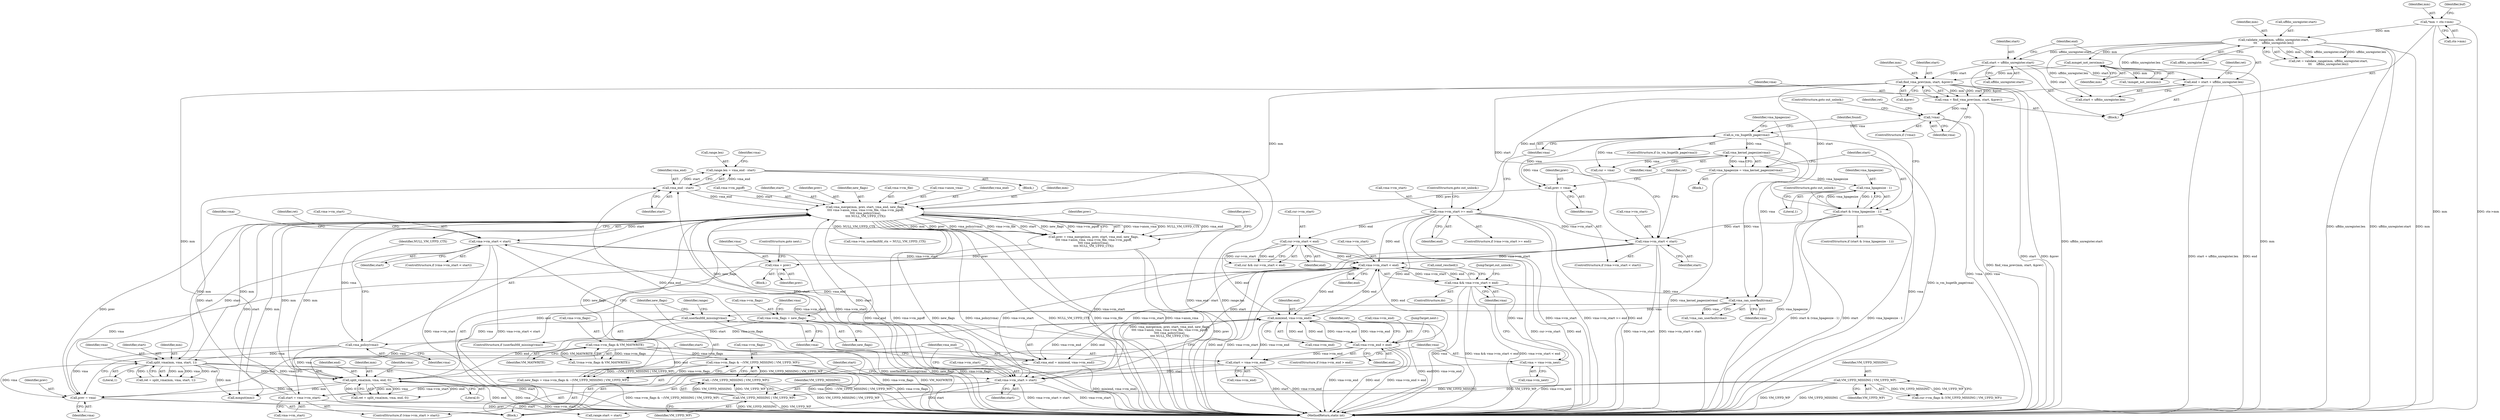 digraph "0_linux_29ec90660d68bbdd69507c1c8b4e33aa299278b1_0@integer" {
"1000338" [label="(Call,range.len = vma_end - start)"];
"1000342" [label="(Call,vma_end - start)"];
"1000321" [label="(Call,vma_end = min(end, vma->vm_end))"];
"1000323" [label="(Call,min(end, vma->vm_end))"];
"1000451" [label="(Call,vma->vm_start < end)"];
"1000311" [label="(Call,vma->vm_start > start)"];
"1000391" [label="(Call,vma->vm_start < start)"];
"1000365" [label="(Call,vma_merge(mm, prev, start, vma_end, new_flags,\n\t\t\t\t vma->anon_vma, vma->vm_file, vma->vm_pgoff,\n\t\t\t\t vma_policy(vma),\n\t\t\t\t NULL_VM_UFFD_CTX))"];
"1000186" [label="(Call,find_vma_prev(mm, start, &prev))"];
"1000176" [label="(Call,mmget_not_zero(mm))"];
"1000147" [label="(Call,validate_range(mm, uffdio_unregister.start,\n\t\t\t     uffdio_unregister.len))"];
"1000112" [label="(Call,*mm = ctx->mm)"];
"1000158" [label="(Call,start = uffdio_unregister.start)"];
"1000399" [label="(Call,split_vma(mm, vma, start, 1))"];
"1000380" [label="(Call,vma_policy(vma))"];
"1000329" [label="(Call,userfaultfd_missing(vma))"];
"1000293" [label="(Call,vma_can_userfault(vma))"];
"1000449" [label="(Call,vma && vma->vm_start < end)"];
"1000444" [label="(Call,vma = vma->vm_next)"];
"1000213" [label="(Call,vma_kernel_pagesize(vma))"];
"1000207" [label="(Call,is_vm_hugetlb_page(vma))"];
"1000192" [label="(Call,!vma)"];
"1000184" [label="(Call,vma = find_vma_prev(mm, start, &prev))"];
"1000416" [label="(Call,split_vma(mm, vma, end, 0))"];
"1000408" [label="(Call,vma->vm_end > end)"];
"1000436" [label="(Call,prev = vma)"];
"1000386" [label="(Call,vma = prev)"];
"1000363" [label="(Call,prev = vma_merge(mm, prev, start, vma_end, new_flags,\n\t\t\t\t vma->anon_vma, vma->vm_file, vma->vm_pgoff,\n\t\t\t\t vma_policy(vma),\n\t\t\t\t NULL_VM_UFFD_CTX))"];
"1000282" [label="(Call,prev = vma)"];
"1000316" [label="(Call,start = vma->vm_start)"];
"1000353" [label="(Call,new_flags = vma->vm_flags & ~(VM_UFFD_MISSING | VM_UFFD_WP))"];
"1000355" [label="(Call,vma->vm_flags & ~(VM_UFFD_MISSING | VM_UFFD_WP))"];
"1000297" [label="(Call,vma->vm_flags & VM_MAYWRITE)"];
"1000425" [label="(Call,vma->vm_flags = new_flags)"];
"1000359" [label="(Call,~(VM_UFFD_MISSING | VM_UFFD_WP))"];
"1000360" [label="(Call,VM_UFFD_MISSING | VM_UFFD_WP)"];
"1000262" [label="(Call,VM_UFFD_MISSING | VM_UFFD_WP)"];
"1000277" [label="(Call,vma->vm_start < start)"];
"1000200" [label="(Call,vma->vm_start >= end)"];
"1000163" [label="(Call,end = start + uffdio_unregister.len)"];
"1000216" [label="(Call,start & (vma_hpagesize - 1))"];
"1000218" [label="(Call,vma_hpagesize - 1)"];
"1000211" [label="(Call,vma_hpagesize = vma_kernel_pagesize(vma))"];
"1000439" [label="(Call,start = vma->vm_end)"];
"1000235" [label="(Call,cur->vm_start < end)"];
"1000204" [label="(Identifier,end)"];
"1000414" [label="(Call,ret = split_vma(mm, vma, end, 0))"];
"1000110" [label="(Block,)"];
"1000276" [label="(ControlStructure,if (vma->vm_start < start))"];
"1000382" [label="(Identifier,NULL_VM_UFFD_CTX)"];
"1000438" [label="(Identifier,vma)"];
"1000430" [label="(Call,vma->vm_userfaultfd_ctx = NULL_VM_UFFD_CTX)"];
"1000364" [label="(Identifier,prev)"];
"1000450" [label="(Identifier,vma)"];
"1000281" [label="(Identifier,start)"];
"1000113" [label="(Identifier,mm)"];
"1000196" [label="(Identifier,ret)"];
"1000194" [label="(ControlStructure,goto out_unlock;)"];
"1000175" [label="(Call,!mmget_not_zero(mm))"];
"1000219" [label="(Identifier,vma_hpagesize)"];
"1000215" [label="(ControlStructure,if (start & (vma_hpagesize - 1)))"];
"1000176" [label="(Call,mmget_not_zero(mm))"];
"1000263" [label="(Identifier,VM_UFFD_MISSING)"];
"1000407" [label="(ControlStructure,if (vma->vm_end > end))"];
"1000419" [label="(Identifier,end)"];
"1000417" [label="(Identifier,mm)"];
"1000388" [label="(Identifier,prev)"];
"1000436" [label="(Call,prev = vma)"];
"1000397" [label="(Call,ret = split_vma(mm, vma, start, 1))"];
"1000212" [label="(Identifier,vma_hpagesize)"];
"1000188" [label="(Identifier,start)"];
"1000355" [label="(Call,vma->vm_flags & ~(VM_UFFD_MISSING | VM_UFFD_WP))"];
"1000403" [label="(Literal,1)"];
"1000311" [label="(Call,vma->vm_start > start)"];
"1000321" [label="(Call,vma_end = min(end, vma->vm_end))"];
"1000262" [label="(Call,VM_UFFD_MISSING | VM_UFFD_WP)"];
"1000384" [label="(Identifier,prev)"];
"1000377" [label="(Call,vma->vm_pgoff)"];
"1000152" [label="(Call,uffdio_unregister.len)"];
"1000368" [label="(Identifier,start)"];
"1000387" [label="(Identifier,vma)"];
"1000361" [label="(Identifier,VM_UFFD_MISSING)"];
"1000316" [label="(Call,start = vma->vm_start)"];
"1000367" [label="(Identifier,prev)"];
"1000165" [label="(Call,start + uffdio_unregister.len)"];
"1000446" [label="(Call,vma->vm_next)"];
"1000331" [label="(Block,)"];
"1000207" [label="(Call,is_vm_hugetlb_page(vma))"];
"1000362" [label="(Identifier,VM_UFFD_WP)"];
"1000289" [label="(Block,)"];
"1000193" [label="(Identifier,vma)"];
"1000449" [label="(Call,vma && vma->vm_start < end)"];
"1000342" [label="(Call,vma_end - start)"];
"1000216" [label="(Call,start & (vma_hpagesize - 1))"];
"1000467" [label="(MethodReturn,static int)"];
"1000360" [label="(Call,VM_UFFD_MISSING | VM_UFFD_WP)"];
"1000147" [label="(Call,validate_range(mm, uffdio_unregister.start,\n\t\t\t     uffdio_unregister.len))"];
"1000148" [label="(Identifier,mm)"];
"1000439" [label="(Call,start = vma->vm_end)"];
"1000239" [label="(Identifier,end)"];
"1000145" [label="(Call,ret = validate_range(mm, uffdio_unregister.start,\n\t\t\t     uffdio_unregister.len))"];
"1000415" [label="(Identifier,ret)"];
"1000177" [label="(Identifier,mm)"];
"1000359" [label="(Call,~(VM_UFFD_MISSING | VM_UFFD_WP))"];
"1000401" [label="(Identifier,vma)"];
"1000429" [label="(Identifier,new_flags)"];
"1000220" [label="(Literal,1)"];
"1000356" [label="(Call,vma->vm_flags)"];
"1000286" [label="(Identifier,ret)"];
"1000455" [label="(Identifier,end)"];
"1000312" [label="(Call,vma->vm_start)"];
"1000149" [label="(Call,uffdio_unregister.start)"];
"1000315" [label="(Identifier,start)"];
"1000370" [label="(Identifier,new_flags)"];
"1000456" [label="(JumpTarget,out_unlock:)"];
"1000338" [label="(Call,range.len = vma_end - start)"];
"1000374" [label="(Call,vma->vm_file)"];
"1000392" [label="(Call,vma->vm_start)"];
"1000163" [label="(Call,end = start + uffdio_unregister.len)"];
"1000408" [label="(Call,vma->vm_end > end)"];
"1000441" [label="(Call,vma->vm_end)"];
"1000432" [label="(Identifier,vma)"];
"1000297" [label="(Call,vma->vm_flags & VM_MAYWRITE)"];
"1000328" [label="(ControlStructure,if (userfaultfd_missing(vma)))"];
"1000191" [label="(ControlStructure,if (!vma))"];
"1000192" [label="(Call,!vma)"];
"1000440" [label="(Identifier,start)"];
"1000333" [label="(Call,range.start = start)"];
"1000278" [label="(Call,vma->vm_start)"];
"1000206" [label="(ControlStructure,if (is_vm_hugetlb_page(vma)))"];
"1000318" [label="(Call,vma->vm_start)"];
"1000451" [label="(Call,vma->vm_start < end)"];
"1000236" [label="(Call,cur->vm_start)"];
"1000277" [label="(Call,vma->vm_start < start)"];
"1000230" [label="(Call,cur = vma)"];
"1000187" [label="(Identifier,mm)"];
"1000343" [label="(Identifier,vma_end)"];
"1000418" [label="(Identifier,vma)"];
"1000233" [label="(Call,cur && cur->vm_start < end)"];
"1000294" [label="(Identifier,vma)"];
"1000282" [label="(Call,prev = vma)"];
"1000158" [label="(Call,start = uffdio_unregister.start)"];
"1000363" [label="(Call,prev = vma_merge(mm, prev, start, vma_end, new_flags,\n\t\t\t\t vma->anon_vma, vma->vm_file, vma->vm_pgoff,\n\t\t\t\t vma_policy(vma),\n\t\t\t\t NULL_VM_UFFD_CTX))"];
"1000292" [label="(Call,!vma_can_userfault(vma))"];
"1000335" [label="(Identifier,range)"];
"1000112" [label="(Call,*mm = ctx->mm)"];
"1000218" [label="(Call,vma_hpagesize - 1)"];
"1000380" [label="(Call,vma_policy(vma))"];
"1000164" [label="(Identifier,end)"];
"1000221" [label="(ControlStructure,goto out_unlock;)"];
"1000365" [label="(Call,vma_merge(mm, prev, start, vma_end, new_flags,\n\t\t\t\t vma->anon_vma, vma->vm_file, vma->vm_pgoff,\n\t\t\t\t vma_policy(vma),\n\t\t\t\t NULL_VM_UFFD_CTX))"];
"1000324" [label="(Identifier,end)"];
"1000171" [label="(Identifier,ret)"];
"1000235" [label="(Call,cur->vm_start < end)"];
"1000325" [label="(Call,vma->vm_end)"];
"1000371" [label="(Call,vma->anon_vma)"];
"1000129" [label="(Identifier,buf)"];
"1000420" [label="(Literal,0)"];
"1000200" [label="(Call,vma->vm_start >= end)"];
"1000209" [label="(Block,)"];
"1000214" [label="(Identifier,vma)"];
"1000353" [label="(Call,new_flags = vma->vm_flags & ~(VM_UFFD_MISSING | VM_UFFD_WP))"];
"1000369" [label="(Identifier,vma_end)"];
"1000410" [label="(Identifier,vma)"];
"1000184" [label="(Call,vma = find_vma_prev(mm, start, &prev))"];
"1000264" [label="(Identifier,VM_UFFD_WP)"];
"1000426" [label="(Call,vma->vm_flags)"];
"1000398" [label="(Identifier,ret)"];
"1000348" [label="(Identifier,vma)"];
"1000339" [label="(Call,range.len)"];
"1000186" [label="(Call,find_vma_prev(mm, start, &prev))"];
"1000293" [label="(Call,vma_can_userfault(vma))"];
"1000409" [label="(Call,vma->vm_end)"];
"1000389" [label="(ControlStructure,goto next;)"];
"1000416" [label="(Call,split_vma(mm, vma, end, 0))"];
"1000258" [label="(Call,cur->vm_flags & (VM_UFFD_MISSING | VM_UFFD_WP))"];
"1000283" [label="(Identifier,prev)"];
"1000444" [label="(Call,vma = vma->vm_next)"];
"1000160" [label="(Call,uffdio_unregister.start)"];
"1000425" [label="(Call,vma->vm_flags = new_flags)"];
"1000301" [label="(Identifier,VM_MAYWRITE)"];
"1000223" [label="(Identifier,found)"];
"1000208" [label="(Identifier,vma)"];
"1000322" [label="(Identifier,vma_end)"];
"1000381" [label="(Identifier,vma)"];
"1000185" [label="(Identifier,vma)"];
"1000330" [label="(Identifier,vma)"];
"1000354" [label="(Identifier,new_flags)"];
"1000211" [label="(Call,vma_hpagesize = vma_kernel_pagesize(vma))"];
"1000329" [label="(Call,userfaultfd_missing(vma))"];
"1000296" [label="(Call,!(vma->vm_flags & VM_MAYWRITE))"];
"1000317" [label="(Identifier,start)"];
"1000114" [label="(Call,ctx->mm)"];
"1000290" [label="(Call,cond_resched())"];
"1000462" [label="(Call,mmput(mm))"];
"1000201" [label="(Call,vma->vm_start)"];
"1000402" [label="(Identifier,start)"];
"1000399" [label="(Call,split_vma(mm, vma, start, 1))"];
"1000310" [label="(ControlStructure,if (vma->vm_start > start))"];
"1000298" [label="(Call,vma->vm_flags)"];
"1000424" [label="(JumpTarget,next:)"];
"1000412" [label="(Identifier,end)"];
"1000395" [label="(Identifier,start)"];
"1000437" [label="(Identifier,prev)"];
"1000199" [label="(ControlStructure,if (vma->vm_start >= end))"];
"1000205" [label="(ControlStructure,goto out_unlock;)"];
"1000386" [label="(Call,vma = prev)"];
"1000323" [label="(Call,min(end, vma->vm_end))"];
"1000284" [label="(Identifier,vma)"];
"1000452" [label="(Call,vma->vm_start)"];
"1000391" [label="(Call,vma->vm_start < start)"];
"1000390" [label="(ControlStructure,if (vma->vm_start < start))"];
"1000159" [label="(Identifier,start)"];
"1000344" [label="(Identifier,start)"];
"1000213" [label="(Call,vma_kernel_pagesize(vma))"];
"1000217" [label="(Identifier,start)"];
"1000445" [label="(Identifier,vma)"];
"1000366" [label="(Identifier,mm)"];
"1000189" [label="(Call,&prev)"];
"1000385" [label="(Block,)"];
"1000400" [label="(Identifier,mm)"];
"1000288" [label="(ControlStructure,do)"];
"1000338" -> "1000331"  [label="AST: "];
"1000338" -> "1000342"  [label="CFG: "];
"1000339" -> "1000338"  [label="AST: "];
"1000342" -> "1000338"  [label="AST: "];
"1000348" -> "1000338"  [label="CFG: "];
"1000338" -> "1000467"  [label="DDG: range.len"];
"1000338" -> "1000467"  [label="DDG: vma_end - start"];
"1000342" -> "1000338"  [label="DDG: vma_end"];
"1000342" -> "1000338"  [label="DDG: start"];
"1000342" -> "1000344"  [label="CFG: "];
"1000343" -> "1000342"  [label="AST: "];
"1000344" -> "1000342"  [label="AST: "];
"1000321" -> "1000342"  [label="DDG: vma_end"];
"1000311" -> "1000342"  [label="DDG: start"];
"1000316" -> "1000342"  [label="DDG: start"];
"1000342" -> "1000365"  [label="DDG: start"];
"1000342" -> "1000365"  [label="DDG: vma_end"];
"1000321" -> "1000289"  [label="AST: "];
"1000321" -> "1000323"  [label="CFG: "];
"1000322" -> "1000321"  [label="AST: "];
"1000323" -> "1000321"  [label="AST: "];
"1000330" -> "1000321"  [label="CFG: "];
"1000321" -> "1000467"  [label="DDG: min(end, vma->vm_end)"];
"1000323" -> "1000321"  [label="DDG: end"];
"1000323" -> "1000321"  [label="DDG: vma->vm_end"];
"1000321" -> "1000365"  [label="DDG: vma_end"];
"1000323" -> "1000325"  [label="CFG: "];
"1000324" -> "1000323"  [label="AST: "];
"1000325" -> "1000323"  [label="AST: "];
"1000323" -> "1000467"  [label="DDG: end"];
"1000323" -> "1000467"  [label="DDG: vma->vm_end"];
"1000451" -> "1000323"  [label="DDG: end"];
"1000235" -> "1000323"  [label="DDG: end"];
"1000408" -> "1000323"  [label="DDG: end"];
"1000408" -> "1000323"  [label="DDG: vma->vm_end"];
"1000416" -> "1000323"  [label="DDG: end"];
"1000200" -> "1000323"  [label="DDG: end"];
"1000323" -> "1000408"  [label="DDG: vma->vm_end"];
"1000323" -> "1000408"  [label="DDG: end"];
"1000323" -> "1000439"  [label="DDG: vma->vm_end"];
"1000323" -> "1000451"  [label="DDG: end"];
"1000451" -> "1000449"  [label="AST: "];
"1000451" -> "1000455"  [label="CFG: "];
"1000452" -> "1000451"  [label="AST: "];
"1000455" -> "1000451"  [label="AST: "];
"1000449" -> "1000451"  [label="CFG: "];
"1000451" -> "1000467"  [label="DDG: end"];
"1000451" -> "1000467"  [label="DDG: vma->vm_start"];
"1000451" -> "1000311"  [label="DDG: vma->vm_start"];
"1000451" -> "1000449"  [label="DDG: vma->vm_start"];
"1000451" -> "1000449"  [label="DDG: end"];
"1000311" -> "1000451"  [label="DDG: vma->vm_start"];
"1000391" -> "1000451"  [label="DDG: vma->vm_start"];
"1000277" -> "1000451"  [label="DDG: vma->vm_start"];
"1000235" -> "1000451"  [label="DDG: end"];
"1000408" -> "1000451"  [label="DDG: end"];
"1000416" -> "1000451"  [label="DDG: end"];
"1000200" -> "1000451"  [label="DDG: end"];
"1000311" -> "1000310"  [label="AST: "];
"1000311" -> "1000315"  [label="CFG: "];
"1000312" -> "1000311"  [label="AST: "];
"1000315" -> "1000311"  [label="AST: "];
"1000317" -> "1000311"  [label="CFG: "];
"1000322" -> "1000311"  [label="CFG: "];
"1000311" -> "1000467"  [label="DDG: vma->vm_start"];
"1000311" -> "1000467"  [label="DDG: vma->vm_start > start"];
"1000391" -> "1000311"  [label="DDG: vma->vm_start"];
"1000277" -> "1000311"  [label="DDG: vma->vm_start"];
"1000277" -> "1000311"  [label="DDG: start"];
"1000439" -> "1000311"  [label="DDG: start"];
"1000311" -> "1000316"  [label="DDG: vma->vm_start"];
"1000311" -> "1000333"  [label="DDG: start"];
"1000311" -> "1000365"  [label="DDG: start"];
"1000311" -> "1000391"  [label="DDG: vma->vm_start"];
"1000391" -> "1000390"  [label="AST: "];
"1000391" -> "1000395"  [label="CFG: "];
"1000392" -> "1000391"  [label="AST: "];
"1000395" -> "1000391"  [label="AST: "];
"1000398" -> "1000391"  [label="CFG: "];
"1000410" -> "1000391"  [label="CFG: "];
"1000391" -> "1000467"  [label="DDG: vma->vm_start"];
"1000391" -> "1000467"  [label="DDG: vma->vm_start < start"];
"1000391" -> "1000467"  [label="DDG: start"];
"1000365" -> "1000391"  [label="DDG: start"];
"1000391" -> "1000399"  [label="DDG: start"];
"1000365" -> "1000363"  [label="AST: "];
"1000365" -> "1000382"  [label="CFG: "];
"1000366" -> "1000365"  [label="AST: "];
"1000367" -> "1000365"  [label="AST: "];
"1000368" -> "1000365"  [label="AST: "];
"1000369" -> "1000365"  [label="AST: "];
"1000370" -> "1000365"  [label="AST: "];
"1000371" -> "1000365"  [label="AST: "];
"1000374" -> "1000365"  [label="AST: "];
"1000377" -> "1000365"  [label="AST: "];
"1000380" -> "1000365"  [label="AST: "];
"1000382" -> "1000365"  [label="AST: "];
"1000363" -> "1000365"  [label="CFG: "];
"1000365" -> "1000467"  [label="DDG: vma_end"];
"1000365" -> "1000467"  [label="DDG: vma->vm_pgoff"];
"1000365" -> "1000467"  [label="DDG: new_flags"];
"1000365" -> "1000467"  [label="DDG: vma_policy(vma)"];
"1000365" -> "1000467"  [label="DDG: NULL_VM_UFFD_CTX"];
"1000365" -> "1000467"  [label="DDG: vma->vm_file"];
"1000365" -> "1000467"  [label="DDG: vma->anon_vma"];
"1000365" -> "1000363"  [label="DDG: vma->anon_vma"];
"1000365" -> "1000363"  [label="DDG: NULL_VM_UFFD_CTX"];
"1000365" -> "1000363"  [label="DDG: vma_end"];
"1000365" -> "1000363"  [label="DDG: mm"];
"1000365" -> "1000363"  [label="DDG: prev"];
"1000365" -> "1000363"  [label="DDG: vma_policy(vma)"];
"1000365" -> "1000363"  [label="DDG: vma->vm_file"];
"1000365" -> "1000363"  [label="DDG: start"];
"1000365" -> "1000363"  [label="DDG: new_flags"];
"1000365" -> "1000363"  [label="DDG: vma->vm_pgoff"];
"1000186" -> "1000365"  [label="DDG: mm"];
"1000399" -> "1000365"  [label="DDG: mm"];
"1000416" -> "1000365"  [label="DDG: mm"];
"1000436" -> "1000365"  [label="DDG: prev"];
"1000282" -> "1000365"  [label="DDG: prev"];
"1000316" -> "1000365"  [label="DDG: start"];
"1000353" -> "1000365"  [label="DDG: new_flags"];
"1000380" -> "1000365"  [label="DDG: vma"];
"1000365" -> "1000399"  [label="DDG: mm"];
"1000365" -> "1000416"  [label="DDG: mm"];
"1000365" -> "1000425"  [label="DDG: new_flags"];
"1000365" -> "1000430"  [label="DDG: NULL_VM_UFFD_CTX"];
"1000365" -> "1000462"  [label="DDG: mm"];
"1000186" -> "1000184"  [label="AST: "];
"1000186" -> "1000189"  [label="CFG: "];
"1000187" -> "1000186"  [label="AST: "];
"1000188" -> "1000186"  [label="AST: "];
"1000189" -> "1000186"  [label="AST: "];
"1000184" -> "1000186"  [label="CFG: "];
"1000186" -> "1000467"  [label="DDG: start"];
"1000186" -> "1000467"  [label="DDG: &prev"];
"1000186" -> "1000184"  [label="DDG: mm"];
"1000186" -> "1000184"  [label="DDG: start"];
"1000186" -> "1000184"  [label="DDG: &prev"];
"1000176" -> "1000186"  [label="DDG: mm"];
"1000158" -> "1000186"  [label="DDG: start"];
"1000186" -> "1000216"  [label="DDG: start"];
"1000186" -> "1000277"  [label="DDG: start"];
"1000186" -> "1000462"  [label="DDG: mm"];
"1000176" -> "1000175"  [label="AST: "];
"1000176" -> "1000177"  [label="CFG: "];
"1000177" -> "1000176"  [label="AST: "];
"1000175" -> "1000176"  [label="CFG: "];
"1000176" -> "1000467"  [label="DDG: mm"];
"1000176" -> "1000175"  [label="DDG: mm"];
"1000147" -> "1000176"  [label="DDG: mm"];
"1000147" -> "1000145"  [label="AST: "];
"1000147" -> "1000152"  [label="CFG: "];
"1000148" -> "1000147"  [label="AST: "];
"1000149" -> "1000147"  [label="AST: "];
"1000152" -> "1000147"  [label="AST: "];
"1000145" -> "1000147"  [label="CFG: "];
"1000147" -> "1000467"  [label="DDG: uffdio_unregister.len"];
"1000147" -> "1000467"  [label="DDG: uffdio_unregister.start"];
"1000147" -> "1000467"  [label="DDG: mm"];
"1000147" -> "1000145"  [label="DDG: mm"];
"1000147" -> "1000145"  [label="DDG: uffdio_unregister.start"];
"1000147" -> "1000145"  [label="DDG: uffdio_unregister.len"];
"1000112" -> "1000147"  [label="DDG: mm"];
"1000147" -> "1000158"  [label="DDG: uffdio_unregister.start"];
"1000147" -> "1000163"  [label="DDG: uffdio_unregister.len"];
"1000147" -> "1000165"  [label="DDG: uffdio_unregister.len"];
"1000112" -> "1000110"  [label="AST: "];
"1000112" -> "1000114"  [label="CFG: "];
"1000113" -> "1000112"  [label="AST: "];
"1000114" -> "1000112"  [label="AST: "];
"1000129" -> "1000112"  [label="CFG: "];
"1000112" -> "1000467"  [label="DDG: ctx->mm"];
"1000112" -> "1000467"  [label="DDG: mm"];
"1000158" -> "1000110"  [label="AST: "];
"1000158" -> "1000160"  [label="CFG: "];
"1000159" -> "1000158"  [label="AST: "];
"1000160" -> "1000158"  [label="AST: "];
"1000164" -> "1000158"  [label="CFG: "];
"1000158" -> "1000467"  [label="DDG: uffdio_unregister.start"];
"1000158" -> "1000163"  [label="DDG: start"];
"1000158" -> "1000165"  [label="DDG: start"];
"1000399" -> "1000397"  [label="AST: "];
"1000399" -> "1000403"  [label="CFG: "];
"1000400" -> "1000399"  [label="AST: "];
"1000401" -> "1000399"  [label="AST: "];
"1000402" -> "1000399"  [label="AST: "];
"1000403" -> "1000399"  [label="AST: "];
"1000397" -> "1000399"  [label="CFG: "];
"1000399" -> "1000467"  [label="DDG: vma"];
"1000399" -> "1000467"  [label="DDG: start"];
"1000399" -> "1000397"  [label="DDG: mm"];
"1000399" -> "1000397"  [label="DDG: vma"];
"1000399" -> "1000397"  [label="DDG: start"];
"1000399" -> "1000397"  [label="DDG: 1"];
"1000380" -> "1000399"  [label="DDG: vma"];
"1000399" -> "1000416"  [label="DDG: mm"];
"1000399" -> "1000416"  [label="DDG: vma"];
"1000399" -> "1000436"  [label="DDG: vma"];
"1000399" -> "1000462"  [label="DDG: mm"];
"1000380" -> "1000381"  [label="CFG: "];
"1000381" -> "1000380"  [label="AST: "];
"1000382" -> "1000380"  [label="CFG: "];
"1000329" -> "1000380"  [label="DDG: vma"];
"1000380" -> "1000416"  [label="DDG: vma"];
"1000380" -> "1000436"  [label="DDG: vma"];
"1000329" -> "1000328"  [label="AST: "];
"1000329" -> "1000330"  [label="CFG: "];
"1000330" -> "1000329"  [label="AST: "];
"1000335" -> "1000329"  [label="CFG: "];
"1000354" -> "1000329"  [label="CFG: "];
"1000329" -> "1000467"  [label="DDG: userfaultfd_missing(vma)"];
"1000293" -> "1000329"  [label="DDG: vma"];
"1000293" -> "1000292"  [label="AST: "];
"1000293" -> "1000294"  [label="CFG: "];
"1000294" -> "1000293"  [label="AST: "];
"1000292" -> "1000293"  [label="CFG: "];
"1000293" -> "1000292"  [label="DDG: vma"];
"1000449" -> "1000293"  [label="DDG: vma"];
"1000213" -> "1000293"  [label="DDG: vma"];
"1000207" -> "1000293"  [label="DDG: vma"];
"1000293" -> "1000436"  [label="DDG: vma"];
"1000449" -> "1000288"  [label="AST: "];
"1000449" -> "1000450"  [label="CFG: "];
"1000450" -> "1000449"  [label="AST: "];
"1000290" -> "1000449"  [label="CFG: "];
"1000456" -> "1000449"  [label="CFG: "];
"1000449" -> "1000467"  [label="DDG: vma"];
"1000449" -> "1000467"  [label="DDG: vma && vma->vm_start < end"];
"1000449" -> "1000467"  [label="DDG: vma->vm_start < end"];
"1000444" -> "1000449"  [label="DDG: vma"];
"1000444" -> "1000289"  [label="AST: "];
"1000444" -> "1000446"  [label="CFG: "];
"1000445" -> "1000444"  [label="AST: "];
"1000446" -> "1000444"  [label="AST: "];
"1000450" -> "1000444"  [label="CFG: "];
"1000444" -> "1000467"  [label="DDG: vma->vm_next"];
"1000213" -> "1000211"  [label="AST: "];
"1000213" -> "1000214"  [label="CFG: "];
"1000214" -> "1000213"  [label="AST: "];
"1000211" -> "1000213"  [label="CFG: "];
"1000213" -> "1000467"  [label="DDG: vma"];
"1000213" -> "1000211"  [label="DDG: vma"];
"1000207" -> "1000213"  [label="DDG: vma"];
"1000213" -> "1000230"  [label="DDG: vma"];
"1000213" -> "1000282"  [label="DDG: vma"];
"1000207" -> "1000206"  [label="AST: "];
"1000207" -> "1000208"  [label="CFG: "];
"1000208" -> "1000207"  [label="AST: "];
"1000212" -> "1000207"  [label="CFG: "];
"1000223" -> "1000207"  [label="CFG: "];
"1000207" -> "1000467"  [label="DDG: is_vm_hugetlb_page(vma)"];
"1000192" -> "1000207"  [label="DDG: vma"];
"1000207" -> "1000230"  [label="DDG: vma"];
"1000207" -> "1000282"  [label="DDG: vma"];
"1000192" -> "1000191"  [label="AST: "];
"1000192" -> "1000193"  [label="CFG: "];
"1000193" -> "1000192"  [label="AST: "];
"1000194" -> "1000192"  [label="CFG: "];
"1000196" -> "1000192"  [label="CFG: "];
"1000192" -> "1000467"  [label="DDG: vma"];
"1000192" -> "1000467"  [label="DDG: !vma"];
"1000184" -> "1000192"  [label="DDG: vma"];
"1000184" -> "1000110"  [label="AST: "];
"1000185" -> "1000184"  [label="AST: "];
"1000193" -> "1000184"  [label="CFG: "];
"1000184" -> "1000467"  [label="DDG: find_vma_prev(mm, start, &prev)"];
"1000416" -> "1000414"  [label="AST: "];
"1000416" -> "1000420"  [label="CFG: "];
"1000417" -> "1000416"  [label="AST: "];
"1000418" -> "1000416"  [label="AST: "];
"1000419" -> "1000416"  [label="AST: "];
"1000420" -> "1000416"  [label="AST: "];
"1000414" -> "1000416"  [label="CFG: "];
"1000416" -> "1000467"  [label="DDG: vma"];
"1000416" -> "1000467"  [label="DDG: end"];
"1000416" -> "1000414"  [label="DDG: mm"];
"1000416" -> "1000414"  [label="DDG: vma"];
"1000416" -> "1000414"  [label="DDG: end"];
"1000416" -> "1000414"  [label="DDG: 0"];
"1000408" -> "1000416"  [label="DDG: end"];
"1000416" -> "1000436"  [label="DDG: vma"];
"1000416" -> "1000462"  [label="DDG: mm"];
"1000408" -> "1000407"  [label="AST: "];
"1000408" -> "1000412"  [label="CFG: "];
"1000409" -> "1000408"  [label="AST: "];
"1000412" -> "1000408"  [label="AST: "];
"1000415" -> "1000408"  [label="CFG: "];
"1000424" -> "1000408"  [label="CFG: "];
"1000408" -> "1000467"  [label="DDG: vma->vm_end"];
"1000408" -> "1000467"  [label="DDG: end"];
"1000408" -> "1000467"  [label="DDG: vma->vm_end > end"];
"1000408" -> "1000439"  [label="DDG: vma->vm_end"];
"1000436" -> "1000289"  [label="AST: "];
"1000436" -> "1000438"  [label="CFG: "];
"1000437" -> "1000436"  [label="AST: "];
"1000438" -> "1000436"  [label="AST: "];
"1000440" -> "1000436"  [label="CFG: "];
"1000436" -> "1000467"  [label="DDG: prev"];
"1000386" -> "1000436"  [label="DDG: vma"];
"1000386" -> "1000385"  [label="AST: "];
"1000386" -> "1000388"  [label="CFG: "];
"1000387" -> "1000386"  [label="AST: "];
"1000388" -> "1000386"  [label="AST: "];
"1000389" -> "1000386"  [label="CFG: "];
"1000363" -> "1000386"  [label="DDG: prev"];
"1000363" -> "1000289"  [label="AST: "];
"1000364" -> "1000363"  [label="AST: "];
"1000384" -> "1000363"  [label="CFG: "];
"1000363" -> "1000467"  [label="DDG: vma_merge(mm, prev, start, vma_end, new_flags,\n\t\t\t\t vma->anon_vma, vma->vm_file, vma->vm_pgoff,\n\t\t\t\t vma_policy(vma),\n\t\t\t\t NULL_VM_UFFD_CTX)"];
"1000363" -> "1000467"  [label="DDG: prev"];
"1000282" -> "1000276"  [label="AST: "];
"1000282" -> "1000284"  [label="CFG: "];
"1000283" -> "1000282"  [label="AST: "];
"1000284" -> "1000282"  [label="AST: "];
"1000286" -> "1000282"  [label="CFG: "];
"1000316" -> "1000310"  [label="AST: "];
"1000316" -> "1000318"  [label="CFG: "];
"1000317" -> "1000316"  [label="AST: "];
"1000318" -> "1000316"  [label="AST: "];
"1000322" -> "1000316"  [label="CFG: "];
"1000316" -> "1000467"  [label="DDG: vma->vm_start"];
"1000316" -> "1000333"  [label="DDG: start"];
"1000353" -> "1000289"  [label="AST: "];
"1000353" -> "1000355"  [label="CFG: "];
"1000354" -> "1000353"  [label="AST: "];
"1000355" -> "1000353"  [label="AST: "];
"1000364" -> "1000353"  [label="CFG: "];
"1000353" -> "1000467"  [label="DDG: vma->vm_flags & ~(VM_UFFD_MISSING | VM_UFFD_WP)"];
"1000355" -> "1000353"  [label="DDG: vma->vm_flags"];
"1000355" -> "1000353"  [label="DDG: ~(VM_UFFD_MISSING | VM_UFFD_WP)"];
"1000355" -> "1000359"  [label="CFG: "];
"1000356" -> "1000355"  [label="AST: "];
"1000359" -> "1000355"  [label="AST: "];
"1000355" -> "1000467"  [label="DDG: vma->vm_flags"];
"1000355" -> "1000467"  [label="DDG: ~(VM_UFFD_MISSING | VM_UFFD_WP)"];
"1000297" -> "1000355"  [label="DDG: vma->vm_flags"];
"1000359" -> "1000355"  [label="DDG: VM_UFFD_MISSING | VM_UFFD_WP"];
"1000297" -> "1000296"  [label="AST: "];
"1000297" -> "1000301"  [label="CFG: "];
"1000298" -> "1000297"  [label="AST: "];
"1000301" -> "1000297"  [label="AST: "];
"1000296" -> "1000297"  [label="CFG: "];
"1000297" -> "1000467"  [label="DDG: vma->vm_flags"];
"1000297" -> "1000467"  [label="DDG: VM_MAYWRITE"];
"1000297" -> "1000296"  [label="DDG: vma->vm_flags"];
"1000297" -> "1000296"  [label="DDG: VM_MAYWRITE"];
"1000425" -> "1000297"  [label="DDG: vma->vm_flags"];
"1000425" -> "1000289"  [label="AST: "];
"1000425" -> "1000429"  [label="CFG: "];
"1000426" -> "1000425"  [label="AST: "];
"1000429" -> "1000425"  [label="AST: "];
"1000432" -> "1000425"  [label="CFG: "];
"1000425" -> "1000467"  [label="DDG: vma->vm_flags"];
"1000425" -> "1000467"  [label="DDG: new_flags"];
"1000359" -> "1000360"  [label="CFG: "];
"1000360" -> "1000359"  [label="AST: "];
"1000359" -> "1000467"  [label="DDG: VM_UFFD_MISSING | VM_UFFD_WP"];
"1000360" -> "1000359"  [label="DDG: VM_UFFD_MISSING"];
"1000360" -> "1000359"  [label="DDG: VM_UFFD_WP"];
"1000360" -> "1000362"  [label="CFG: "];
"1000361" -> "1000360"  [label="AST: "];
"1000362" -> "1000360"  [label="AST: "];
"1000360" -> "1000467"  [label="DDG: VM_UFFD_MISSING"];
"1000360" -> "1000467"  [label="DDG: VM_UFFD_WP"];
"1000262" -> "1000360"  [label="DDG: VM_UFFD_MISSING"];
"1000262" -> "1000360"  [label="DDG: VM_UFFD_WP"];
"1000262" -> "1000258"  [label="AST: "];
"1000262" -> "1000264"  [label="CFG: "];
"1000263" -> "1000262"  [label="AST: "];
"1000264" -> "1000262"  [label="AST: "];
"1000258" -> "1000262"  [label="CFG: "];
"1000262" -> "1000467"  [label="DDG: VM_UFFD_MISSING"];
"1000262" -> "1000467"  [label="DDG: VM_UFFD_WP"];
"1000262" -> "1000258"  [label="DDG: VM_UFFD_MISSING"];
"1000262" -> "1000258"  [label="DDG: VM_UFFD_WP"];
"1000277" -> "1000276"  [label="AST: "];
"1000277" -> "1000281"  [label="CFG: "];
"1000278" -> "1000277"  [label="AST: "];
"1000281" -> "1000277"  [label="AST: "];
"1000283" -> "1000277"  [label="CFG: "];
"1000286" -> "1000277"  [label="CFG: "];
"1000277" -> "1000467"  [label="DDG: vma->vm_start"];
"1000277" -> "1000467"  [label="DDG: vma->vm_start < start"];
"1000200" -> "1000277"  [label="DDG: vma->vm_start"];
"1000216" -> "1000277"  [label="DDG: start"];
"1000200" -> "1000199"  [label="AST: "];
"1000200" -> "1000204"  [label="CFG: "];
"1000201" -> "1000200"  [label="AST: "];
"1000204" -> "1000200"  [label="AST: "];
"1000205" -> "1000200"  [label="CFG: "];
"1000208" -> "1000200"  [label="CFG: "];
"1000200" -> "1000467"  [label="DDG: vma->vm_start"];
"1000200" -> "1000467"  [label="DDG: vma->vm_start >= end"];
"1000200" -> "1000467"  [label="DDG: end"];
"1000163" -> "1000200"  [label="DDG: end"];
"1000200" -> "1000235"  [label="DDG: end"];
"1000163" -> "1000110"  [label="AST: "];
"1000163" -> "1000165"  [label="CFG: "];
"1000164" -> "1000163"  [label="AST: "];
"1000165" -> "1000163"  [label="AST: "];
"1000171" -> "1000163"  [label="CFG: "];
"1000163" -> "1000467"  [label="DDG: end"];
"1000163" -> "1000467"  [label="DDG: start + uffdio_unregister.len"];
"1000216" -> "1000215"  [label="AST: "];
"1000216" -> "1000218"  [label="CFG: "];
"1000217" -> "1000216"  [label="AST: "];
"1000218" -> "1000216"  [label="AST: "];
"1000221" -> "1000216"  [label="CFG: "];
"1000223" -> "1000216"  [label="CFG: "];
"1000216" -> "1000467"  [label="DDG: start & (vma_hpagesize - 1)"];
"1000216" -> "1000467"  [label="DDG: start"];
"1000216" -> "1000467"  [label="DDG: vma_hpagesize - 1"];
"1000218" -> "1000216"  [label="DDG: vma_hpagesize"];
"1000218" -> "1000216"  [label="DDG: 1"];
"1000218" -> "1000220"  [label="CFG: "];
"1000219" -> "1000218"  [label="AST: "];
"1000220" -> "1000218"  [label="AST: "];
"1000218" -> "1000467"  [label="DDG: vma_hpagesize"];
"1000211" -> "1000218"  [label="DDG: vma_hpagesize"];
"1000211" -> "1000209"  [label="AST: "];
"1000212" -> "1000211"  [label="AST: "];
"1000217" -> "1000211"  [label="CFG: "];
"1000211" -> "1000467"  [label="DDG: vma_kernel_pagesize(vma)"];
"1000439" -> "1000289"  [label="AST: "];
"1000439" -> "1000441"  [label="CFG: "];
"1000440" -> "1000439"  [label="AST: "];
"1000441" -> "1000439"  [label="AST: "];
"1000445" -> "1000439"  [label="CFG: "];
"1000439" -> "1000467"  [label="DDG: start"];
"1000439" -> "1000467"  [label="DDG: vma->vm_end"];
"1000235" -> "1000233"  [label="AST: "];
"1000235" -> "1000239"  [label="CFG: "];
"1000236" -> "1000235"  [label="AST: "];
"1000239" -> "1000235"  [label="AST: "];
"1000233" -> "1000235"  [label="CFG: "];
"1000235" -> "1000467"  [label="DDG: cur->vm_start"];
"1000235" -> "1000467"  [label="DDG: end"];
"1000235" -> "1000233"  [label="DDG: cur->vm_start"];
"1000235" -> "1000233"  [label="DDG: end"];
}
